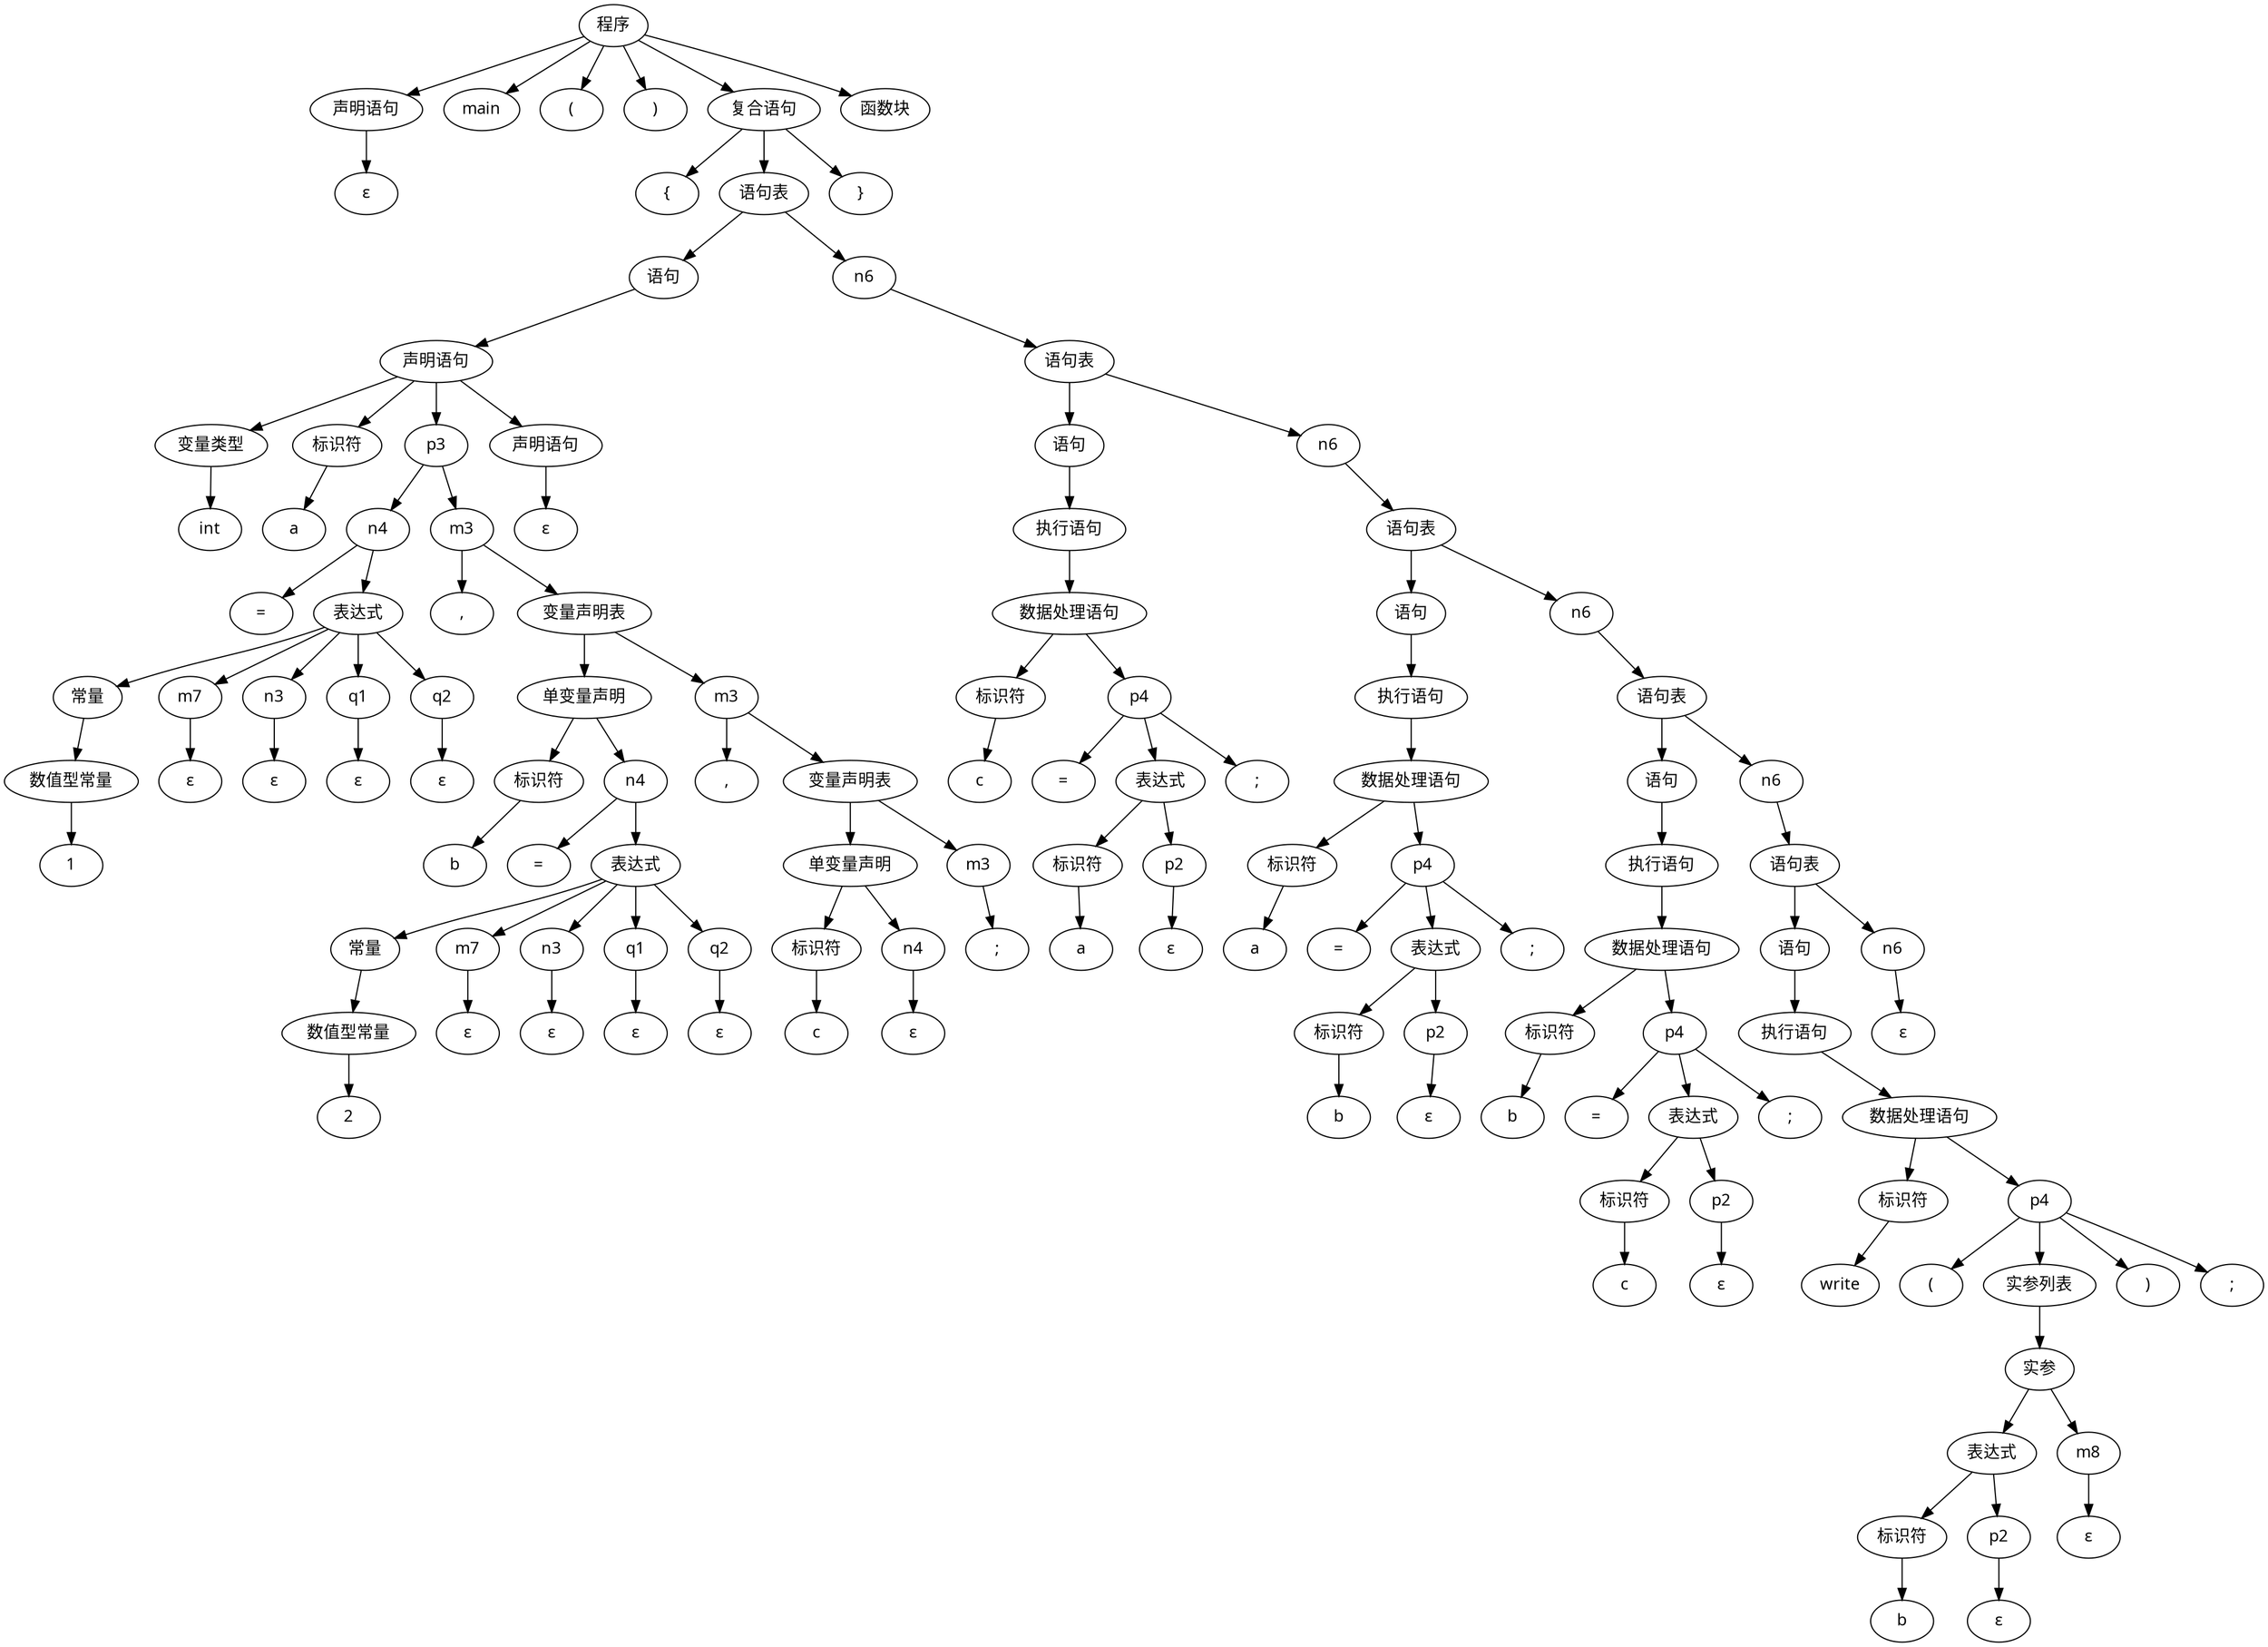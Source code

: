// Syntax Tree
digraph "./Syntax_Tree/tree" {
	0 [label="程序" fontname=SimHei]
	1 [label="声明语句" fontname=SimHei]
	0 -> 1
	2 [label="ε" fontname=SimHei]
	1 -> 2
	3 [label=main fontname=SimHei]
	0 -> 3
	4 [label="(" fontname=SimHei]
	0 -> 4
	5 [label=")" fontname=SimHei]
	0 -> 5
	6 [label="复合语句" fontname=SimHei]
	0 -> 6
	7 [label="{" fontname=SimHei]
	6 -> 7
	8 [label="语句表" fontname=SimHei]
	6 -> 8
	9 [label="语句" fontname=SimHei]
	8 -> 9
	10 [label="声明语句" fontname=SimHei]
	9 -> 10
	11 [label="变量类型" fontname=SimHei]
	10 -> 11
	12 [label=int fontname=SimHei]
	11 -> 12
	13 [label="标识符" fontname=SimHei]
	10 -> 13
	14 [label=a fontname=SimHei]
	13 -> 14
	15 [label=p3 fontname=SimHei]
	10 -> 15
	16 [label=n4 fontname=SimHei]
	15 -> 16
	17 [label="=" fontname=SimHei]
	16 -> 17
	18 [label="表达式" fontname=SimHei]
	16 -> 18
	19 [label="常量" fontname=SimHei]
	18 -> 19
	20 [label="数值型常量" fontname=SimHei]
	19 -> 20
	21 [label=1 fontname=SimHei]
	20 -> 21
	22 [label=m7 fontname=SimHei]
	18 -> 22
	23 [label="ε" fontname=SimHei]
	22 -> 23
	24 [label=n3 fontname=SimHei]
	18 -> 24
	25 [label="ε" fontname=SimHei]
	24 -> 25
	26 [label=q1 fontname=SimHei]
	18 -> 26
	27 [label="ε" fontname=SimHei]
	26 -> 27
	28 [label=q2 fontname=SimHei]
	18 -> 28
	29 [label="ε" fontname=SimHei]
	28 -> 29
	30 [label=m3 fontname=SimHei]
	15 -> 30
	31 [label="," fontname=SimHei]
	30 -> 31
	32 [label="变量声明表" fontname=SimHei]
	30 -> 32
	33 [label="单变量声明" fontname=SimHei]
	32 -> 33
	34 [label="标识符" fontname=SimHei]
	33 -> 34
	35 [label=b fontname=SimHei]
	34 -> 35
	36 [label=n4 fontname=SimHei]
	33 -> 36
	37 [label="=" fontname=SimHei]
	36 -> 37
	38 [label="表达式" fontname=SimHei]
	36 -> 38
	39 [label="常量" fontname=SimHei]
	38 -> 39
	40 [label="数值型常量" fontname=SimHei]
	39 -> 40
	41 [label=2 fontname=SimHei]
	40 -> 41
	42 [label=m7 fontname=SimHei]
	38 -> 42
	43 [label="ε" fontname=SimHei]
	42 -> 43
	44 [label=n3 fontname=SimHei]
	38 -> 44
	45 [label="ε" fontname=SimHei]
	44 -> 45
	46 [label=q1 fontname=SimHei]
	38 -> 46
	47 [label="ε" fontname=SimHei]
	46 -> 47
	48 [label=q2 fontname=SimHei]
	38 -> 48
	49 [label="ε" fontname=SimHei]
	48 -> 49
	50 [label=m3 fontname=SimHei]
	32 -> 50
	51 [label="," fontname=SimHei]
	50 -> 51
	52 [label="变量声明表" fontname=SimHei]
	50 -> 52
	53 [label="单变量声明" fontname=SimHei]
	52 -> 53
	54 [label="标识符" fontname=SimHei]
	53 -> 54
	55 [label=c fontname=SimHei]
	54 -> 55
	56 [label=n4 fontname=SimHei]
	53 -> 56
	57 [label="ε" fontname=SimHei]
	56 -> 57
	58 [label=m3 fontname=SimHei]
	52 -> 58
	59 [label=";" fontname=SimHei]
	58 -> 59
	60 [label="声明语句" fontname=SimHei]
	10 -> 60
	61 [label="ε" fontname=SimHei]
	60 -> 61
	62 [label=n6 fontname=SimHei]
	8 -> 62
	63 [label="语句表" fontname=SimHei]
	62 -> 63
	64 [label="语句" fontname=SimHei]
	63 -> 64
	65 [label="执行语句" fontname=SimHei]
	64 -> 65
	66 [label="数据处理语句" fontname=SimHei]
	65 -> 66
	67 [label="标识符" fontname=SimHei]
	66 -> 67
	68 [label=c fontname=SimHei]
	67 -> 68
	69 [label=p4 fontname=SimHei]
	66 -> 69
	70 [label="=" fontname=SimHei]
	69 -> 70
	71 [label="表达式" fontname=SimHei]
	69 -> 71
	72 [label="标识符" fontname=SimHei]
	71 -> 72
	73 [label=a fontname=SimHei]
	72 -> 73
	74 [label=p2 fontname=SimHei]
	71 -> 74
	75 [label="ε" fontname=SimHei]
	74 -> 75
	76 [label=";" fontname=SimHei]
	69 -> 76
	77 [label=n6 fontname=SimHei]
	63 -> 77
	78 [label="语句表" fontname=SimHei]
	77 -> 78
	79 [label="语句" fontname=SimHei]
	78 -> 79
	80 [label="执行语句" fontname=SimHei]
	79 -> 80
	81 [label="数据处理语句" fontname=SimHei]
	80 -> 81
	82 [label="标识符" fontname=SimHei]
	81 -> 82
	83 [label=a fontname=SimHei]
	82 -> 83
	84 [label=p4 fontname=SimHei]
	81 -> 84
	85 [label="=" fontname=SimHei]
	84 -> 85
	86 [label="表达式" fontname=SimHei]
	84 -> 86
	87 [label="标识符" fontname=SimHei]
	86 -> 87
	88 [label=b fontname=SimHei]
	87 -> 88
	89 [label=p2 fontname=SimHei]
	86 -> 89
	90 [label="ε" fontname=SimHei]
	89 -> 90
	91 [label=";" fontname=SimHei]
	84 -> 91
	92 [label=n6 fontname=SimHei]
	78 -> 92
	93 [label="语句表" fontname=SimHei]
	92 -> 93
	94 [label="语句" fontname=SimHei]
	93 -> 94
	95 [label="执行语句" fontname=SimHei]
	94 -> 95
	96 [label="数据处理语句" fontname=SimHei]
	95 -> 96
	97 [label="标识符" fontname=SimHei]
	96 -> 97
	98 [label=b fontname=SimHei]
	97 -> 98
	99 [label=p4 fontname=SimHei]
	96 -> 99
	100 [label="=" fontname=SimHei]
	99 -> 100
	101 [label="表达式" fontname=SimHei]
	99 -> 101
	102 [label="标识符" fontname=SimHei]
	101 -> 102
	103 [label=c fontname=SimHei]
	102 -> 103
	104 [label=p2 fontname=SimHei]
	101 -> 104
	105 [label="ε" fontname=SimHei]
	104 -> 105
	106 [label=";" fontname=SimHei]
	99 -> 106
	107 [label=n6 fontname=SimHei]
	93 -> 107
	108 [label="语句表" fontname=SimHei]
	107 -> 108
	109 [label="语句" fontname=SimHei]
	108 -> 109
	110 [label="执行语句" fontname=SimHei]
	109 -> 110
	111 [label="数据处理语句" fontname=SimHei]
	110 -> 111
	112 [label="标识符" fontname=SimHei]
	111 -> 112
	113 [label=write fontname=SimHei]
	112 -> 113
	114 [label=p4 fontname=SimHei]
	111 -> 114
	115 [label="(" fontname=SimHei]
	114 -> 115
	116 [label="实参列表" fontname=SimHei]
	114 -> 116
	117 [label="实参" fontname=SimHei]
	116 -> 117
	118 [label="表达式" fontname=SimHei]
	117 -> 118
	119 [label="标识符" fontname=SimHei]
	118 -> 119
	120 [label=b fontname=SimHei]
	119 -> 120
	121 [label=p2 fontname=SimHei]
	118 -> 121
	122 [label="ε" fontname=SimHei]
	121 -> 122
	123 [label=m8 fontname=SimHei]
	117 -> 123
	124 [label="ε" fontname=SimHei]
	123 -> 124
	125 [label=")" fontname=SimHei]
	114 -> 125
	126 [label=";" fontname=SimHei]
	114 -> 126
	127 [label=n6 fontname=SimHei]
	108 -> 127
	128 [label="ε" fontname=SimHei]
	127 -> 128
	129 [label="}" fontname=SimHei]
	6 -> 129
	130 [label="函数块" fontname=SimHei]
	0 -> 130
}
